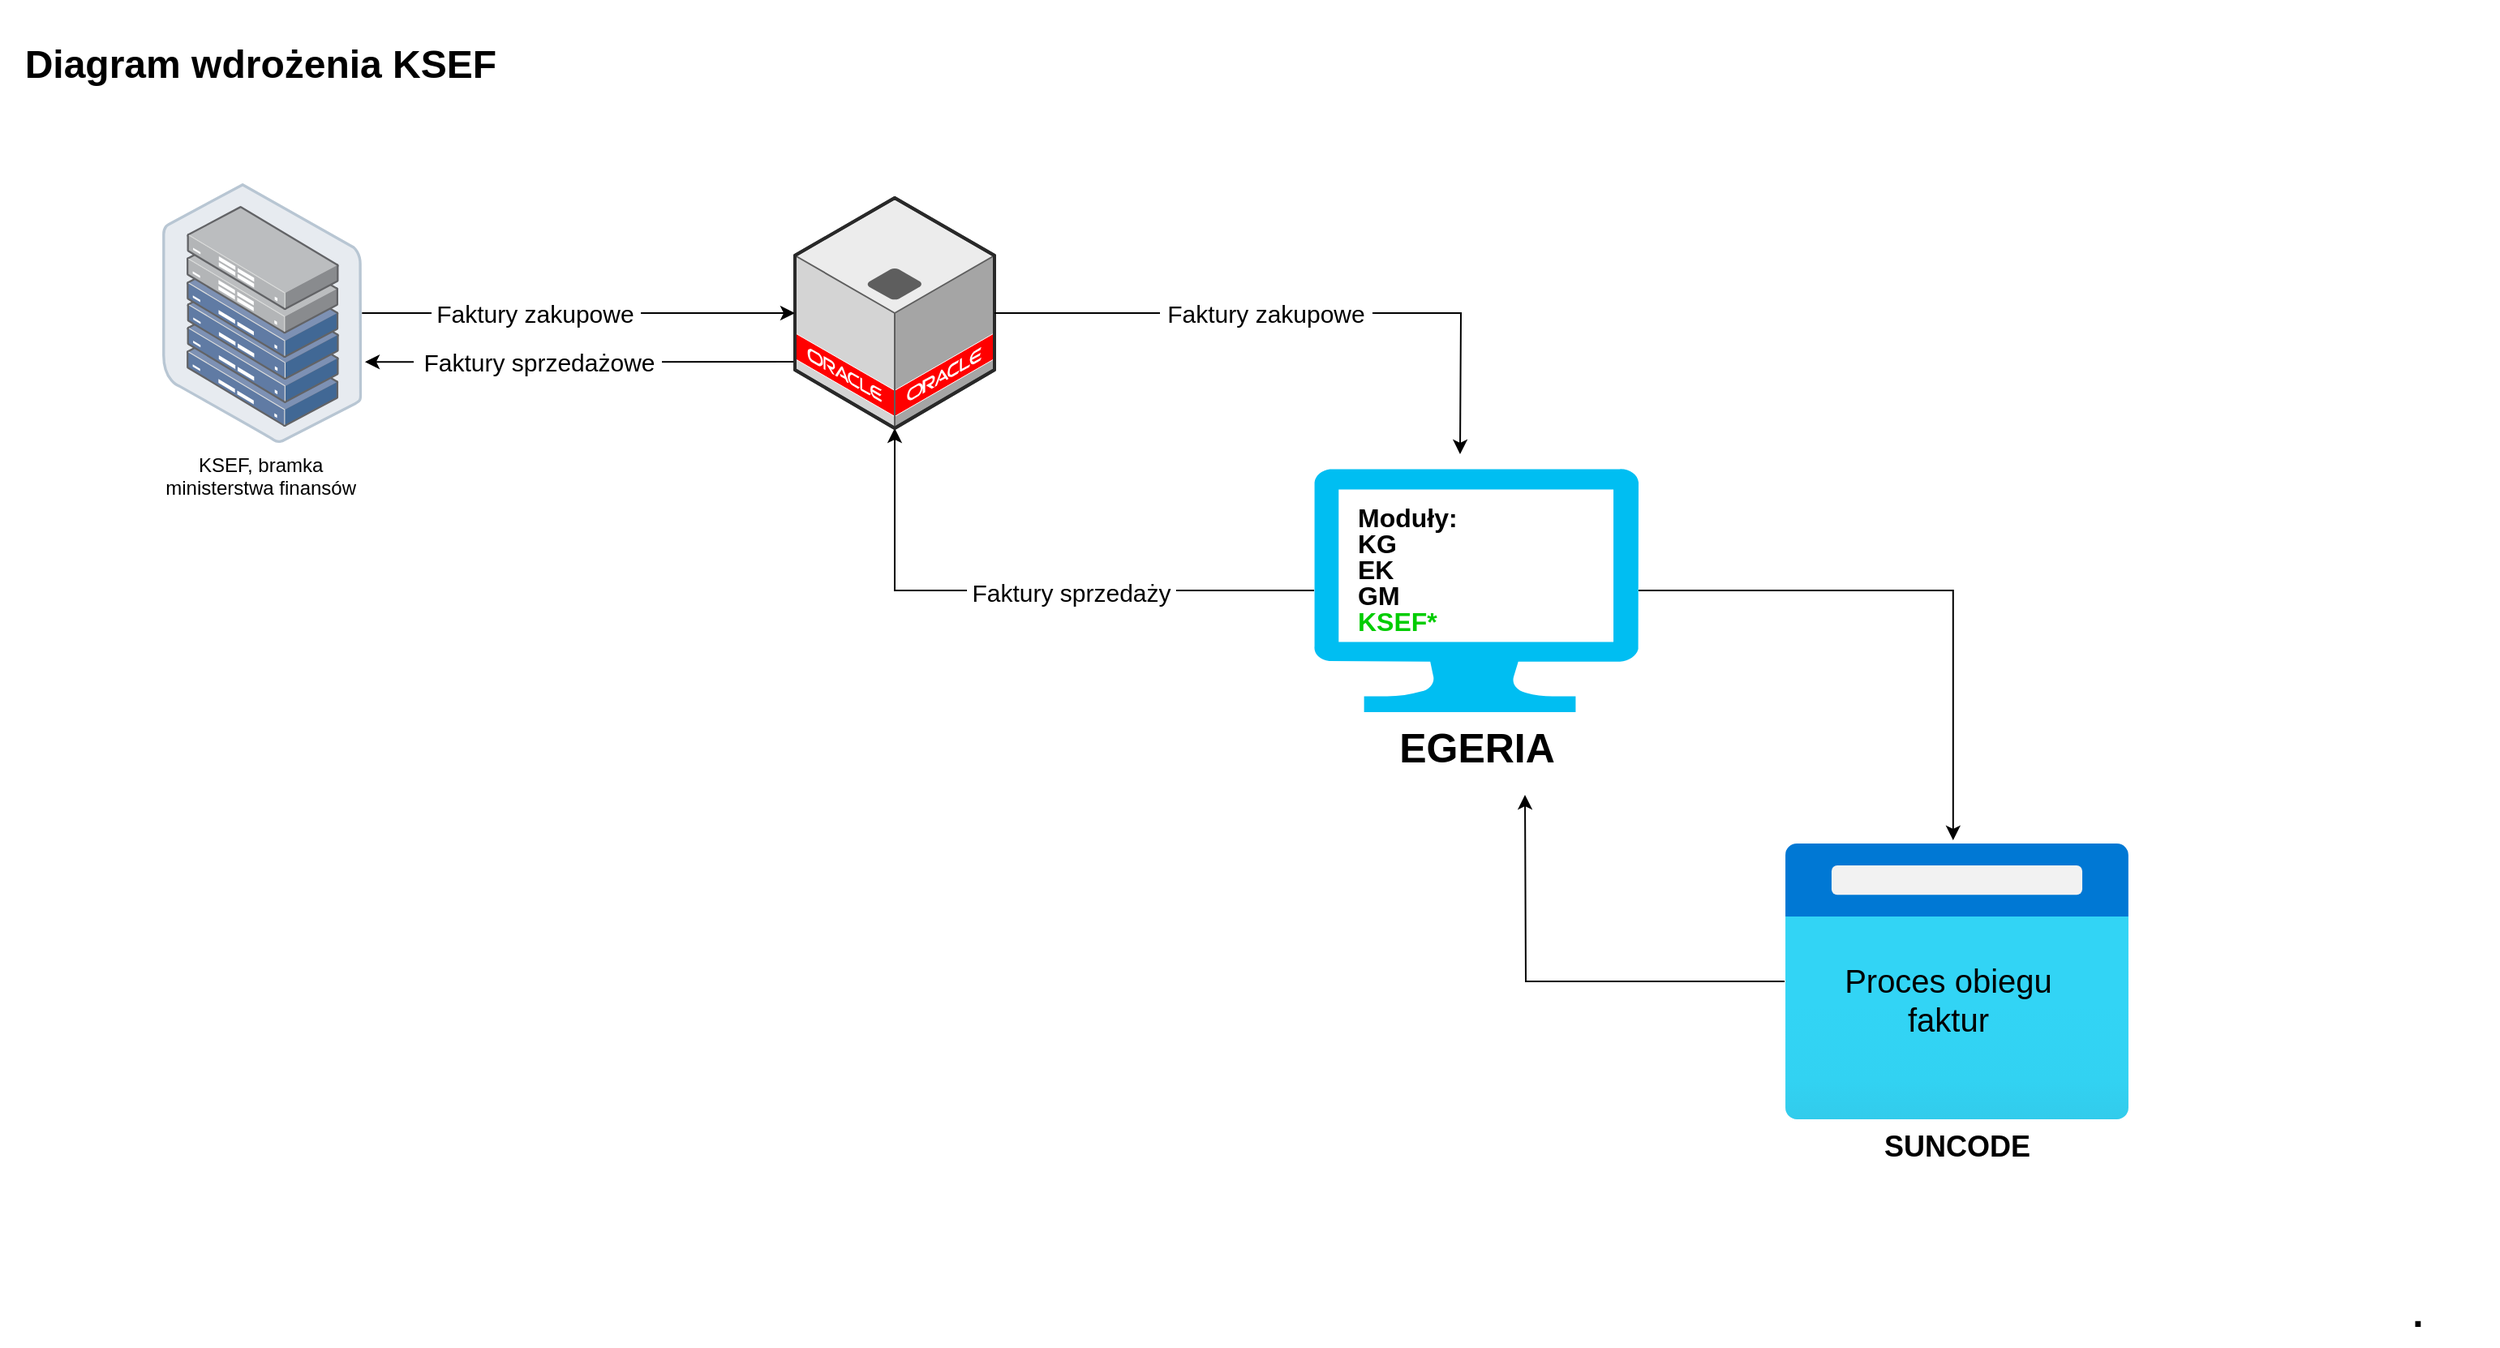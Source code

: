<mxfile version="24.7.6">
  <diagram name="Strona-1" id="KDL_ZjfYSf1K0ryxnOze">
    <mxGraphModel dx="1434" dy="738" grid="1" gridSize="10" guides="1" tooltips="1" connect="1" arrows="1" fold="1" page="1" pageScale="1" pageWidth="3300" pageHeight="2339" math="0" shadow="0">
      <root>
        <mxCell id="0" />
        <mxCell id="1" parent="0" />
        <mxCell id="L-AL70zZ9bdG62g0QL5k-18" style="edgeStyle=orthogonalEdgeStyle;rounded=0;orthogonalLoop=1;jettySize=auto;html=1;" edge="1" parent="1" source="L-AL70zZ9bdG62g0QL5k-1" target="L-AL70zZ9bdG62g0QL5k-3">
          <mxGeometry relative="1" as="geometry">
            <mxPoint x="580" y="420" as="targetPoint" />
          </mxGeometry>
        </mxCell>
        <mxCell id="L-AL70zZ9bdG62g0QL5k-19" value="&amp;nbsp;&lt;font style=&quot;font-size: 15px;&quot;&gt;Faktury sprzedaży&lt;/font&gt;&amp;nbsp;" style="edgeLabel;html=1;align=center;verticalAlign=middle;resizable=0;points=[];" vertex="1" connectable="0" parent="L-AL70zZ9bdG62g0QL5k-18">
          <mxGeometry x="-0.163" y="1" relative="1" as="geometry">
            <mxPoint as="offset" />
          </mxGeometry>
        </mxCell>
        <mxCell id="L-AL70zZ9bdG62g0QL5k-1" value="&lt;b&gt;&lt;font style=&quot;font-size: 25px;&quot;&gt;EGERIA&lt;/font&gt;&lt;/b&gt;" style="verticalLabelPosition=bottom;html=1;verticalAlign=top;align=center;strokeColor=none;fillColor=#00BEF2;shape=mxgraph.azure.computer;pointerEvents=1;" vertex="1" parent="1">
          <mxGeometry x="840" y="309" width="200" height="150" as="geometry" />
        </mxCell>
        <mxCell id="L-AL70zZ9bdG62g0QL5k-2" value="&lt;br&gt;&lt;div style=&quot;line-height: 100%;&quot;&gt;&lt;div style=&quot;line-height: 100%;&quot;&gt;&lt;div style=&quot;line-height: 100%;&quot;&gt;&lt;div style=&quot;font-size: 16px; line-height: 100%;&quot;&gt;&lt;font style=&quot;font-size: 16px;&quot;&gt;Moduły:&lt;/font&gt;&lt;/div&gt;&lt;div style=&quot;font-size: 16px; line-height: 100%;&quot;&gt;&lt;font style=&quot;font-size: 16px;&quot;&gt;KG&lt;/font&gt;&lt;/div&gt;&lt;div style=&quot;font-size: 16px; line-height: 100%;&quot;&gt;&lt;font style=&quot;font-size: 16px;&quot;&gt;EK&lt;/font&gt;&lt;/div&gt;&lt;div style=&quot;font-size: 16px; line-height: 100%;&quot;&gt;&lt;font style=&quot;font-size: 16px;&quot;&gt;GM&lt;/font&gt;&lt;/div&gt;&lt;div style=&quot;font-size: 16px; line-height: 100%;&quot;&gt;&lt;font color=&quot;#00cc00&quot; style=&quot;font-size: 16px;&quot;&gt;KSEF*&lt;/font&gt;&lt;/div&gt;&lt;/div&gt;&lt;/div&gt;&lt;/div&gt;" style="text;strokeColor=none;fillColor=none;html=1;fontSize=24;fontStyle=1;verticalAlign=middle;align=left;" vertex="1" parent="1">
          <mxGeometry x="865" y="337" width="150" height="40" as="geometry" />
        </mxCell>
        <mxCell id="L-AL70zZ9bdG62g0QL5k-3" value="" style="verticalLabelPosition=bottom;html=1;verticalAlign=top;strokeWidth=1;align=center;outlineConnect=0;dashed=0;outlineConnect=0;shape=mxgraph.aws3d.oracleServer;fillColor=#ECECEC;strokeColor=#5E5E5E;aspect=fixed;" vertex="1" parent="1">
          <mxGeometry x="520" y="142" width="123" height="142" as="geometry" />
        </mxCell>
        <mxCell id="L-AL70zZ9bdG62g0QL5k-4" style="edgeStyle=orthogonalEdgeStyle;rounded=0;orthogonalLoop=1;jettySize=auto;html=1;" edge="1" parent="1" source="L-AL70zZ9bdG62g0QL5k-3">
          <mxGeometry relative="1" as="geometry">
            <mxPoint x="930" y="300" as="targetPoint" />
          </mxGeometry>
        </mxCell>
        <mxCell id="L-AL70zZ9bdG62g0QL5k-9" value="&lt;font style=&quot;font-size: 15px;&quot;&gt;&amp;nbsp;Faktury zakupowe&amp;nbsp;&lt;/font&gt;" style="edgeLabel;html=1;align=center;verticalAlign=middle;resizable=0;points=[];" vertex="1" connectable="0" parent="L-AL70zZ9bdG62g0QL5k-4">
          <mxGeometry y="-1" relative="1" as="geometry">
            <mxPoint x="-21" y="-1" as="offset" />
          </mxGeometry>
        </mxCell>
        <mxCell id="L-AL70zZ9bdG62g0QL5k-7" style="edgeStyle=orthogonalEdgeStyle;rounded=0;orthogonalLoop=1;jettySize=auto;html=1;startArrow=none;startFill=0;" edge="1" parent="1" source="L-AL70zZ9bdG62g0QL5k-6" target="L-AL70zZ9bdG62g0QL5k-3">
          <mxGeometry relative="1" as="geometry" />
        </mxCell>
        <mxCell id="L-AL70zZ9bdG62g0QL5k-13" value="&amp;nbsp;&lt;font style=&quot;font-size: 15px;&quot;&gt;Faktury zakupowe&amp;nbsp;&lt;/font&gt;" style="edgeLabel;html=1;align=center;verticalAlign=middle;resizable=0;points=[];" vertex="1" connectable="0" parent="L-AL70zZ9bdG62g0QL5k-7">
          <mxGeometry x="-0.199" y="-4" relative="1" as="geometry">
            <mxPoint y="-4" as="offset" />
          </mxGeometry>
        </mxCell>
        <mxCell id="L-AL70zZ9bdG62g0QL5k-6" value="KSEF, bramka&amp;nbsp;&lt;div&gt;ministerstwa finansów&amp;nbsp;&lt;/div&gt;" style="image;points=[];aspect=fixed;html=1;align=center;shadow=0;dashed=0;image=img/lib/allied_telesis/storage/Datacenter_Server_Half_Rack_ToR.svg;" vertex="1" parent="1">
          <mxGeometry x="130" y="133" width="123.14" height="160" as="geometry" />
        </mxCell>
        <mxCell id="L-AL70zZ9bdG62g0QL5k-15" style="edgeStyle=orthogonalEdgeStyle;rounded=0;orthogonalLoop=1;jettySize=auto;html=1;" edge="1" parent="1" source="L-AL70zZ9bdG62g0QL5k-10">
          <mxGeometry relative="1" as="geometry">
            <mxPoint x="970" y="510" as="targetPoint" />
          </mxGeometry>
        </mxCell>
        <mxCell id="L-AL70zZ9bdG62g0QL5k-10" value="&lt;font style=&quot;font-size: 18px;&quot;&gt;&lt;b style=&quot;&quot;&gt;SUNCODE&lt;/b&gt;&lt;/font&gt;" style="image;aspect=fixed;html=1;points=[];align=center;fontSize=12;image=img/lib/azure2/general/Browser.svg;" vertex="1" parent="1">
          <mxGeometry x="1130" y="540" width="212.5" height="170" as="geometry" />
        </mxCell>
        <mxCell id="L-AL70zZ9bdG62g0QL5k-14" style="edgeStyle=orthogonalEdgeStyle;rounded=0;orthogonalLoop=1;jettySize=auto;html=1;entryX=0.489;entryY=-0.012;entryDx=0;entryDy=0;entryPerimeter=0;" edge="1" parent="1" source="L-AL70zZ9bdG62g0QL5k-1" target="L-AL70zZ9bdG62g0QL5k-10">
          <mxGeometry relative="1" as="geometry" />
        </mxCell>
        <mxCell id="L-AL70zZ9bdG62g0QL5k-16" value="&lt;font style=&quot;font-size: 20px;&quot;&gt;Proces obiegu faktur&lt;/font&gt;" style="text;html=1;align=center;verticalAlign=middle;whiteSpace=wrap;rounded=0;" vertex="1" parent="1">
          <mxGeometry x="1162" y="591" width="138" height="90" as="geometry" />
        </mxCell>
        <mxCell id="L-AL70zZ9bdG62g0QL5k-20" style="edgeStyle=orthogonalEdgeStyle;rounded=0;orthogonalLoop=1;jettySize=auto;html=1;startArrow=classic;startFill=1;exitX=1.015;exitY=0.688;exitDx=0;exitDy=0;exitPerimeter=0;endArrow=none;endFill=0;" edge="1" parent="1" source="L-AL70zZ9bdG62g0QL5k-6">
          <mxGeometry relative="1" as="geometry">
            <mxPoint x="282" y="243" as="sourcePoint" />
            <mxPoint x="519" y="243" as="targetPoint" />
          </mxGeometry>
        </mxCell>
        <mxCell id="L-AL70zZ9bdG62g0QL5k-21" value="&amp;nbsp; &lt;font style=&quot;font-size: 15px;&quot;&gt;Faktury sprzedażowe&amp;nbsp;&lt;/font&gt;" style="edgeLabel;html=1;align=center;verticalAlign=middle;resizable=0;points=[];" vertex="1" connectable="0" parent="L-AL70zZ9bdG62g0QL5k-20">
          <mxGeometry x="-0.199" y="-4" relative="1" as="geometry">
            <mxPoint y="-4" as="offset" />
          </mxGeometry>
        </mxCell>
        <mxCell id="L-AL70zZ9bdG62g0QL5k-22" value="&amp;nbsp; Diagram wdrożenia KSEF" style="text;strokeColor=none;fillColor=none;html=1;fontSize=24;fontStyle=1;verticalAlign=middle;align=left;" vertex="1" parent="1">
          <mxGeometry x="30" y="20" width="100" height="80" as="geometry" />
        </mxCell>
        <mxCell id="L-AL70zZ9bdG62g0QL5k-23" value="." style="text;strokeColor=none;fillColor=none;html=1;fontSize=24;fontStyle=1;verticalAlign=middle;align=center;" vertex="1" parent="1">
          <mxGeometry x="1470" y="810" width="100" height="40" as="geometry" />
        </mxCell>
      </root>
    </mxGraphModel>
  </diagram>
</mxfile>
